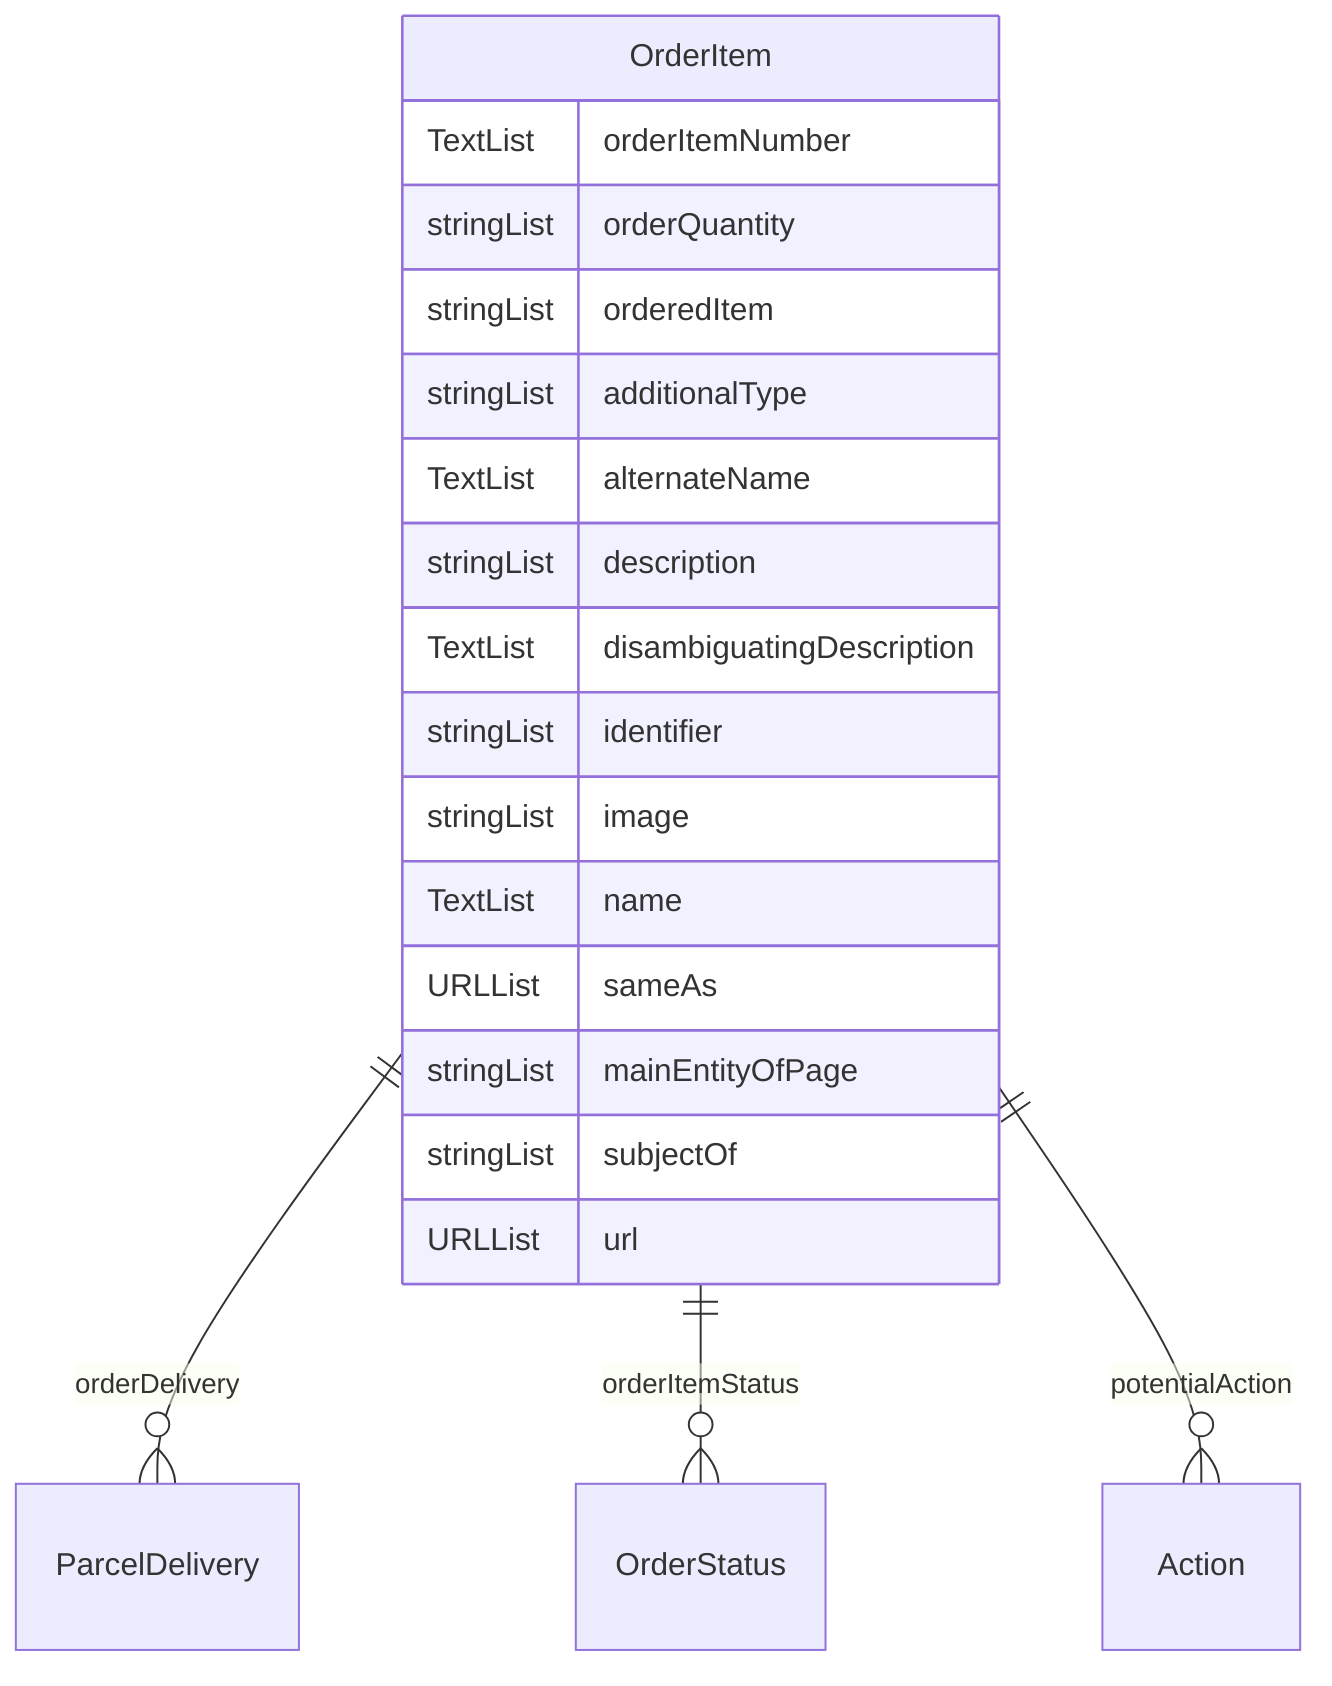 erDiagram
OrderItem {
    TextList orderItemNumber  
    stringList orderQuantity  
    stringList orderedItem  
    stringList additionalType  
    TextList alternateName  
    stringList description  
    TextList disambiguatingDescription  
    stringList identifier  
    stringList image  
    TextList name  
    URLList sameAs  
    stringList mainEntityOfPage  
    stringList subjectOf  
    URLList url  
}

OrderItem ||--}o ParcelDelivery : "orderDelivery"
OrderItem ||--}o OrderStatus : "orderItemStatus"
OrderItem ||--}o Action : "potentialAction"
